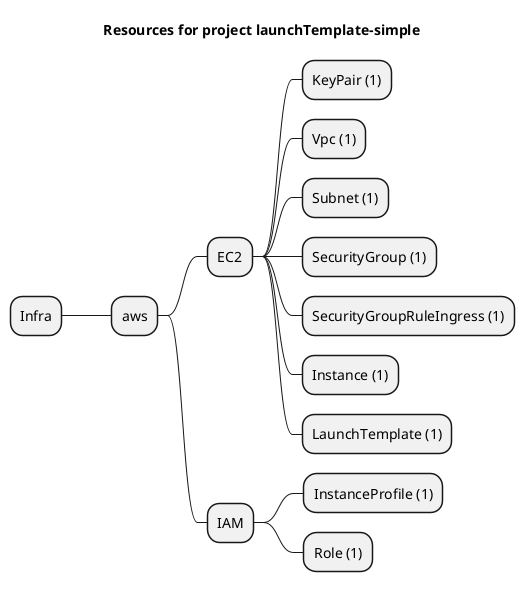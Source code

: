 @startmindmap
title Resources for project launchTemplate-simple
skinparam monochrome true
+ Infra
++ aws
+++ EC2
++++ KeyPair (1)
++++ Vpc (1)
++++ Subnet (1)
++++ SecurityGroup (1)
++++ SecurityGroupRuleIngress (1)
++++ Instance (1)
++++ LaunchTemplate (1)
+++ IAM
++++ InstanceProfile (1)
++++ Role (1)
@endmindmap